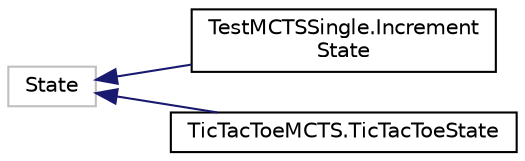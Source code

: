 digraph "Graphical Class Hierarchy"
{
 // LATEX_PDF_SIZE
  edge [fontname="Helvetica",fontsize="10",labelfontname="Helvetica",labelfontsize="10"];
  node [fontname="Helvetica",fontsize="10",shape=record];
  rankdir="LR";
  Node1 [label="State",height=0.2,width=0.4,color="grey75", fillcolor="white", style="filled",tooltip=" "];
  Node1 -> Node0 [dir="back",color="midnightblue",fontsize="10",style="solid",fontname="Helvetica"];
  Node0 [label="TestMCTSSingle.Increment\lState",height=0.2,width=0.4,color="black", fillcolor="white", style="filled",URL="$classTestMCTSSingle_1_1IncrementState.html",tooltip=" "];
  Node1 -> Node3 [dir="back",color="midnightblue",fontsize="10",style="solid",fontname="Helvetica"];
  Node3 [label="TicTacToeMCTS.TicTacToeState",height=0.2,width=0.4,color="black", fillcolor="white", style="filled",URL="$classTicTacToeMCTS_1_1TicTacToeState.html",tooltip=" "];
}
